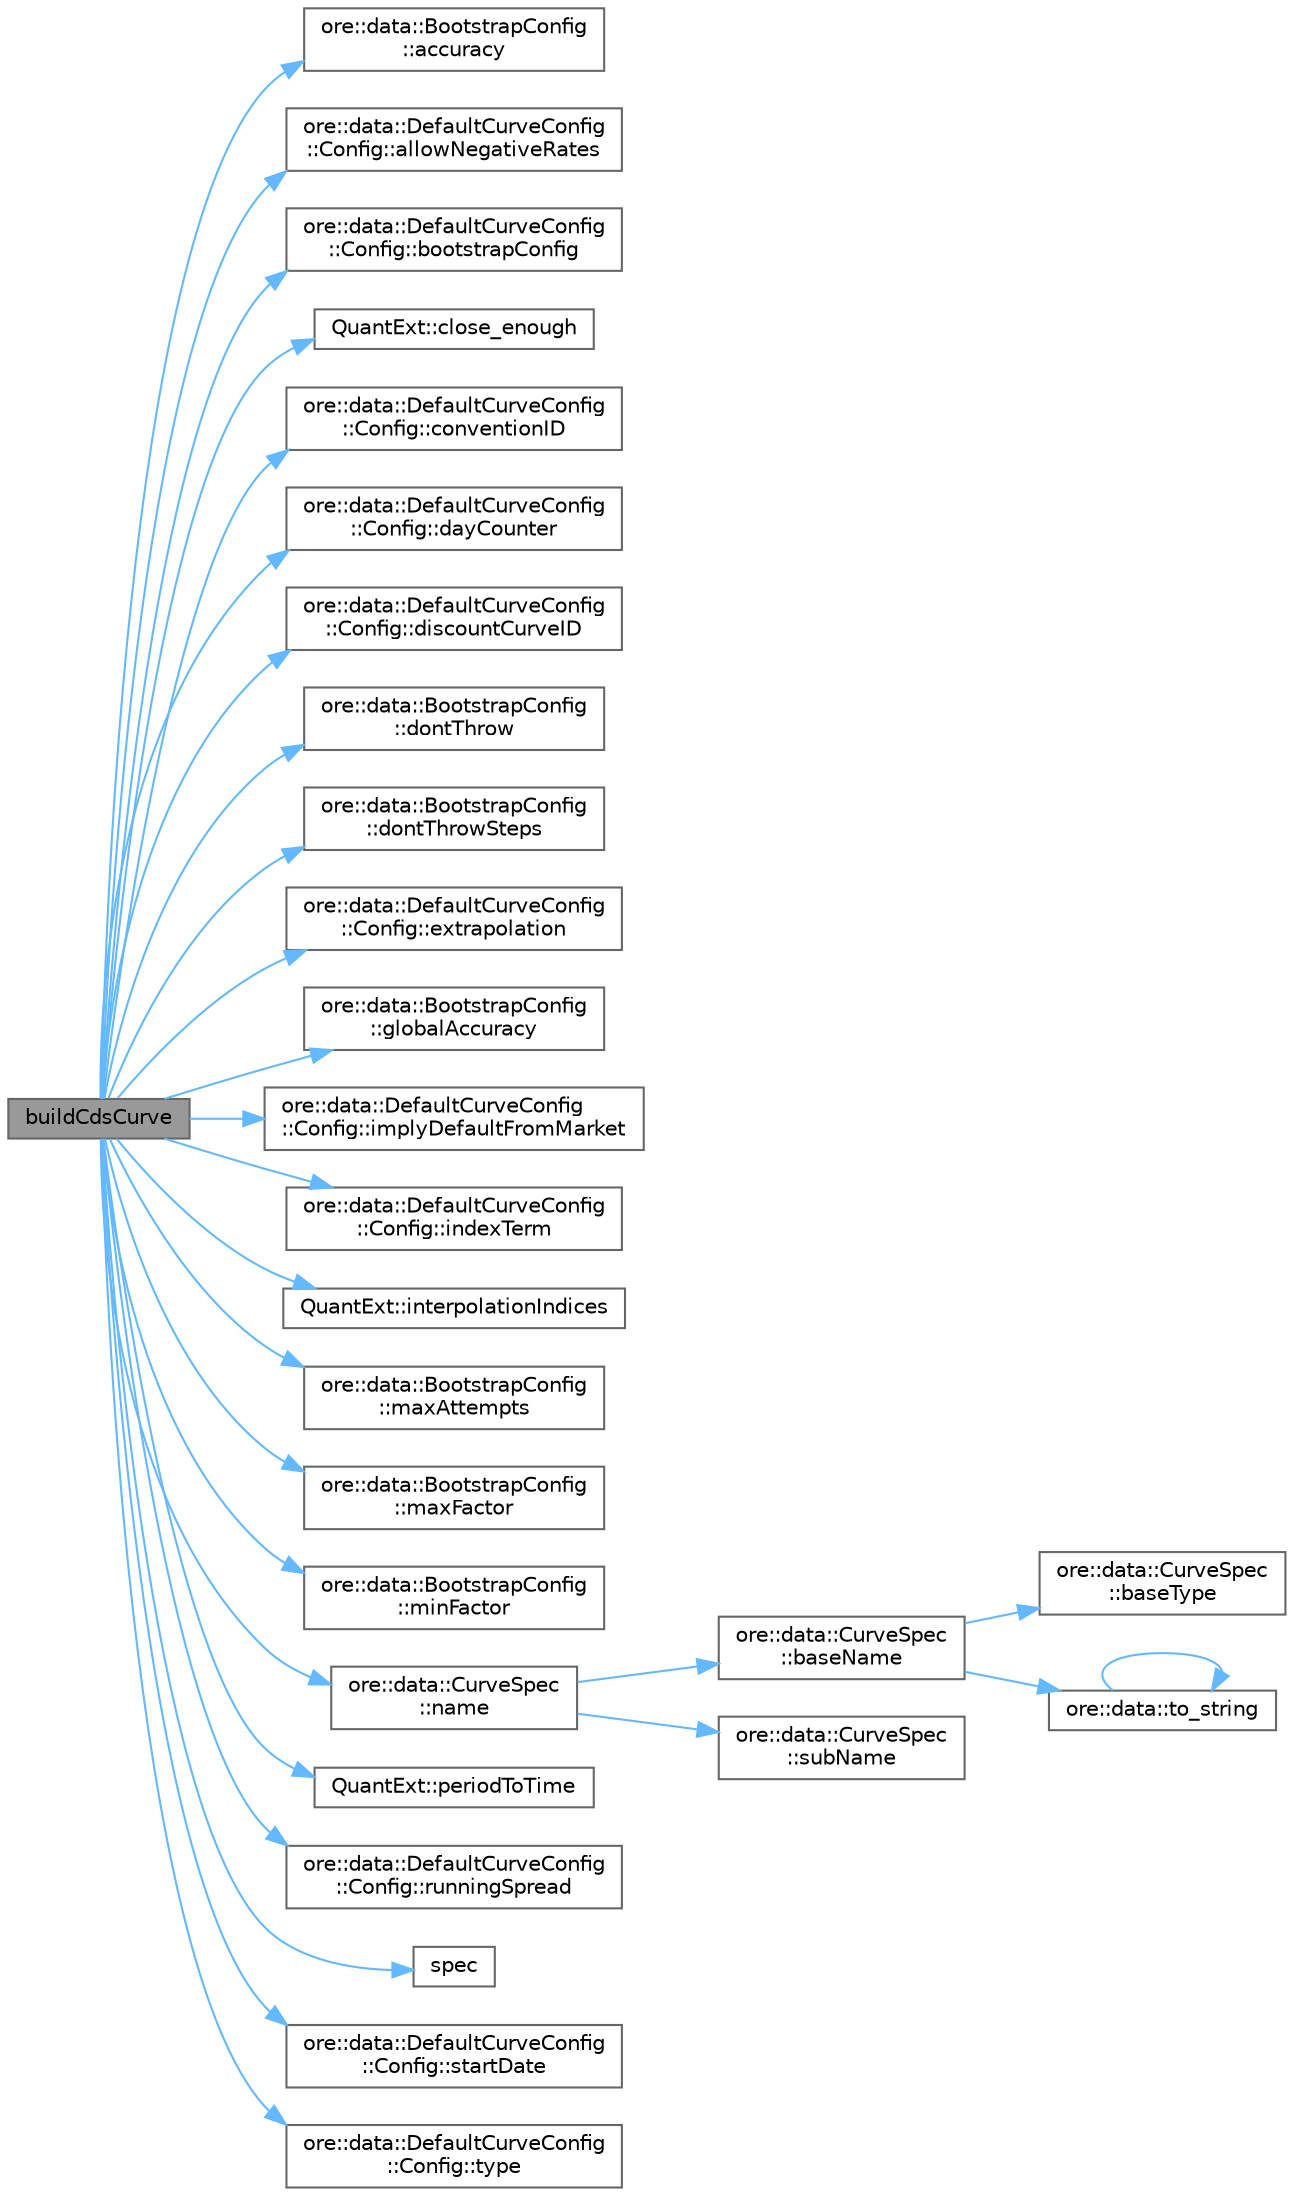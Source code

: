 digraph "buildCdsCurve"
{
 // INTERACTIVE_SVG=YES
 // LATEX_PDF_SIZE
  bgcolor="transparent";
  edge [fontname=Helvetica,fontsize=10,labelfontname=Helvetica,labelfontsize=10];
  node [fontname=Helvetica,fontsize=10,shape=box,height=0.2,width=0.4];
  rankdir="LR";
  Node1 [label="buildCdsCurve",height=0.2,width=0.4,color="gray40", fillcolor="grey60", style="filled", fontcolor="black",tooltip="Build a default curve from CDS spread quotes."];
  Node1 -> Node2 [color="steelblue1",style="solid"];
  Node2 [label="ore::data::BootstrapConfig\l::accuracy",height=0.2,width=0.4,color="grey40", fillcolor="white", style="filled",URL="$classore_1_1data_1_1_bootstrap_config.html#a4ba2111387b298a4ba86c4e1a4a1937b",tooltip=" "];
  Node1 -> Node3 [color="steelblue1",style="solid"];
  Node3 [label="ore::data::DefaultCurveConfig\l::Config::allowNegativeRates",height=0.2,width=0.4,color="grey40", fillcolor="white", style="filled",URL="$classore_1_1data_1_1_default_curve_config_1_1_config.html#a7ad2e4a59bf118e2195662672cc351d4",tooltip=" "];
  Node1 -> Node4 [color="steelblue1",style="solid"];
  Node4 [label="ore::data::DefaultCurveConfig\l::Config::bootstrapConfig",height=0.2,width=0.4,color="grey40", fillcolor="white", style="filled",URL="$classore_1_1data_1_1_default_curve_config_1_1_config.html#aa8c9ecb1e158089b32c266fa98be2234",tooltip=" "];
  Node1 -> Node5 [color="steelblue1",style="solid"];
  Node5 [label="QuantExt::close_enough",height=0.2,width=0.4,color="grey40", fillcolor="white", style="filled",URL="C:/dev/ORE/documentation/QuantExt/doc/quantext.tag$namespace_quant_ext.html#a1cab4fb6a720eff245acb9f3a7a9e7c5",tooltip=" "];
  Node1 -> Node6 [color="steelblue1",style="solid"];
  Node6 [label="ore::data::DefaultCurveConfig\l::Config::conventionID",height=0.2,width=0.4,color="grey40", fillcolor="white", style="filled",URL="$classore_1_1data_1_1_default_curve_config_1_1_config.html#a97c788a7705c876b1ba14cfbf6a97f42",tooltip=" "];
  Node1 -> Node7 [color="steelblue1",style="solid"];
  Node7 [label="ore::data::DefaultCurveConfig\l::Config::dayCounter",height=0.2,width=0.4,color="grey40", fillcolor="white", style="filled",URL="$classore_1_1data_1_1_default_curve_config_1_1_config.html#a444059abeb0fb23c8244884dcee82ae2",tooltip=" "];
  Node1 -> Node8 [color="steelblue1",style="solid"];
  Node8 [label="ore::data::DefaultCurveConfig\l::Config::discountCurveID",height=0.2,width=0.4,color="grey40", fillcolor="white", style="filled",URL="$classore_1_1data_1_1_default_curve_config_1_1_config.html#a2cda7da4cfb2490b602873e96e4c903c",tooltip=" "];
  Node1 -> Node9 [color="steelblue1",style="solid"];
  Node9 [label="ore::data::BootstrapConfig\l::dontThrow",height=0.2,width=0.4,color="grey40", fillcolor="white", style="filled",URL="$classore_1_1data_1_1_bootstrap_config.html#a056553fdbcc47acb6cb7f41c70200e54",tooltip=" "];
  Node1 -> Node10 [color="steelblue1",style="solid"];
  Node10 [label="ore::data::BootstrapConfig\l::dontThrowSteps",height=0.2,width=0.4,color="grey40", fillcolor="white", style="filled",URL="$classore_1_1data_1_1_bootstrap_config.html#a252d04640f75a3b42dc7eae0dd024ff2",tooltip=" "];
  Node1 -> Node11 [color="steelblue1",style="solid"];
  Node11 [label="ore::data::DefaultCurveConfig\l::Config::extrapolation",height=0.2,width=0.4,color="grey40", fillcolor="white", style="filled",URL="$classore_1_1data_1_1_default_curve_config_1_1_config.html#a7dd47beba239c5ffec6a4a50f4110664",tooltip=" "];
  Node1 -> Node12 [color="steelblue1",style="solid"];
  Node12 [label="ore::data::BootstrapConfig\l::globalAccuracy",height=0.2,width=0.4,color="grey40", fillcolor="white", style="filled",URL="$classore_1_1data_1_1_bootstrap_config.html#a271ae4c212978735efced0a54ddeb364",tooltip=" "];
  Node1 -> Node13 [color="steelblue1",style="solid"];
  Node13 [label="ore::data::DefaultCurveConfig\l::Config::implyDefaultFromMarket",height=0.2,width=0.4,color="grey40", fillcolor="white", style="filled",URL="$classore_1_1data_1_1_default_curve_config_1_1_config.html#a3ffe586867781348cf47f7cd023d0c7f",tooltip=" "];
  Node1 -> Node14 [color="steelblue1",style="solid"];
  Node14 [label="ore::data::DefaultCurveConfig\l::Config::indexTerm",height=0.2,width=0.4,color="grey40", fillcolor="white", style="filled",URL="$classore_1_1data_1_1_default_curve_config_1_1_config.html#a2312ea4bafe2656c0a88af19abf0c31b",tooltip=" "];
  Node1 -> Node15 [color="steelblue1",style="solid"];
  Node15 [label="QuantExt::interpolationIndices",height=0.2,width=0.4,color="grey40", fillcolor="white", style="filled",URL="C:/dev/ORE/documentation/QuantExt/doc/quantext.tag$namespace_quant_ext.html#a0a539d69e60842e0329749ffd2163a34",tooltip=" "];
  Node1 -> Node16 [color="steelblue1",style="solid"];
  Node16 [label="ore::data::BootstrapConfig\l::maxAttempts",height=0.2,width=0.4,color="grey40", fillcolor="white", style="filled",URL="$classore_1_1data_1_1_bootstrap_config.html#ab63463d47e95b8670f52c1d2b31b0728",tooltip=" "];
  Node1 -> Node17 [color="steelblue1",style="solid"];
  Node17 [label="ore::data::BootstrapConfig\l::maxFactor",height=0.2,width=0.4,color="grey40", fillcolor="white", style="filled",URL="$classore_1_1data_1_1_bootstrap_config.html#a22e5b9ebccd961a9c52d8e99f4a6238e",tooltip=" "];
  Node1 -> Node18 [color="steelblue1",style="solid"];
  Node18 [label="ore::data::BootstrapConfig\l::minFactor",height=0.2,width=0.4,color="grey40", fillcolor="white", style="filled",URL="$classore_1_1data_1_1_bootstrap_config.html#a57e0abb011846e5fd4855964d124b74e",tooltip=" "];
  Node1 -> Node19 [color="steelblue1",style="solid"];
  Node19 [label="ore::data::CurveSpec\l::name",height=0.2,width=0.4,color="grey40", fillcolor="white", style="filled",URL="$classore_1_1data_1_1_curve_spec.html#afa7a10b4b56522f03c698ac514b0f844",tooltip="returns the unique curve name"];
  Node19 -> Node20 [color="steelblue1",style="solid"];
  Node20 [label="ore::data::CurveSpec\l::baseName",height=0.2,width=0.4,color="grey40", fillcolor="white", style="filled",URL="$classore_1_1data_1_1_curve_spec.html#a3d24768215bf6280c80eca3930ea3f55",tooltip=" "];
  Node20 -> Node21 [color="steelblue1",style="solid"];
  Node21 [label="ore::data::CurveSpec\l::baseType",height=0.2,width=0.4,color="grey40", fillcolor="white", style="filled",URL="$classore_1_1data_1_1_curve_spec.html#a0106d2fb6472e64456c6ebd018aa6300",tooltip=" "];
  Node20 -> Node22 [color="steelblue1",style="solid"];
  Node22 [label="ore::data::to_string",height=0.2,width=0.4,color="grey40", fillcolor="white", style="filled",URL="$namespaceore_1_1data.html#a86651dfeb5c18ee891f7a4734d8cf455",tooltip=" "];
  Node22 -> Node22 [color="steelblue1",style="solid"];
  Node19 -> Node23 [color="steelblue1",style="solid"];
  Node23 [label="ore::data::CurveSpec\l::subName",height=0.2,width=0.4,color="grey40", fillcolor="white", style="filled",URL="$classore_1_1data_1_1_curve_spec.html#a471fbcf9df5ab7ac2153495b4c8ac723",tooltip=" "];
  Node1 -> Node24 [color="steelblue1",style="solid"];
  Node24 [label="QuantExt::periodToTime",height=0.2,width=0.4,color="grey40", fillcolor="white", style="filled",URL="C:/dev/ORE/documentation/QuantExt/doc/quantext.tag$namespace_quant_ext.html#a5eedff657bd84ace641bab7e28ac9ed1",tooltip=" "];
  Node1 -> Node25 [color="steelblue1",style="solid"];
  Node25 [label="ore::data::DefaultCurveConfig\l::Config::runningSpread",height=0.2,width=0.4,color="grey40", fillcolor="white", style="filled",URL="$classore_1_1data_1_1_default_curve_config_1_1_config.html#a123df3f2ecf9a95297afe924b6f32cfc",tooltip=" "];
  Node1 -> Node26 [color="steelblue1",style="solid"];
  Node26 [label="spec",height=0.2,width=0.4,color="grey40", fillcolor="white", style="filled",URL="$classore_1_1data_1_1_default_curve.html#a597044cdcb11befb4e20d72eb175fe73",tooltip=" "];
  Node1 -> Node27 [color="steelblue1",style="solid"];
  Node27 [label="ore::data::DefaultCurveConfig\l::Config::startDate",height=0.2,width=0.4,color="grey40", fillcolor="white", style="filled",URL="$classore_1_1data_1_1_default_curve_config_1_1_config.html#a2f098ed910827617c033b72fe48e8b37",tooltip=" "];
  Node1 -> Node28 [color="steelblue1",style="solid"];
  Node28 [label="ore::data::DefaultCurveConfig\l::Config::type",height=0.2,width=0.4,color="grey40", fillcolor="white", style="filled",URL="$classore_1_1data_1_1_default_curve_config_1_1_config.html#a15994db51fc48298a94001e57d54305b",tooltip=" "];
}
